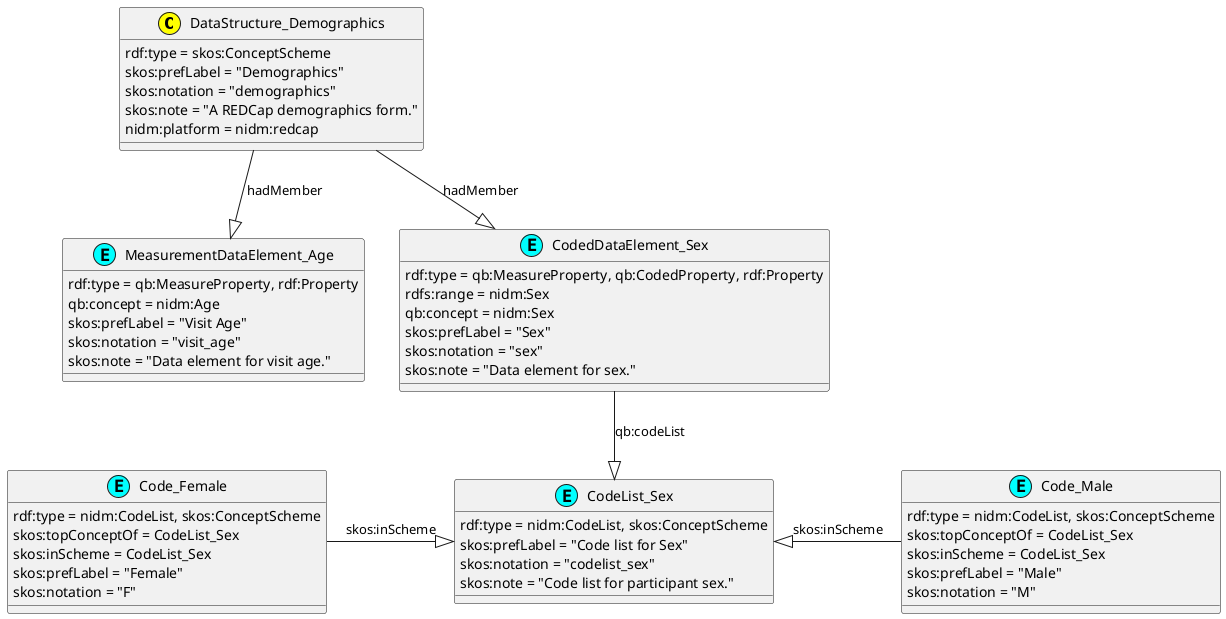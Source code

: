 @startuml

class DataStructure_Demographics << (C, yellow) >> {
    rdf:type = skos:ConceptScheme
    skos:prefLabel = "Demographics"
    skos:notation = "demographics"
    skos:note = "A REDCap demographics form."
    nidm:platform = nidm:redcap
}

class MeasurementDataElement_Age << (E, cyan) >> {
    rdf:type = qb:MeasureProperty, rdf:Property
    qb:concept = nidm:Age
    skos:prefLabel = "Visit Age"
    skos:notation = "visit_age"
    skos:note = "Data element for visit age."
}

class CodedDataElement_Sex << (E, cyan) >> {
    rdf:type = qb:MeasureProperty, qb:CodedProperty, rdf:Property
    rdfs:range = nidm:Sex
    qb:concept = nidm:Sex
    skos:prefLabel = "Sex"
    skos:notation = "sex"
    skos:note = "Data element for sex."
}

class CodeList_Sex << (E, cyan) >> {
    rdf:type = nidm:CodeList, skos:ConceptScheme
    skos:prefLabel = "Code list for Sex"
    skos:notation = "codelist_sex"
    skos:note = "Code list for participant sex."
}

class Code_Female << (E, cyan) >> {
    rdf:type = nidm:CodeList, skos:ConceptScheme
    skos:topConceptOf = CodeList_Sex
    skos:inScheme = CodeList_Sex
    skos:prefLabel = "Female"
    skos:notation = "F"
}

class Code_Male << (E, cyan) >> {
    rdf:type = nidm:CodeList, skos:ConceptScheme
    skos:topConceptOf = CodeList_Sex
    skos:inScheme = CodeList_Sex
    skos:prefLabel = "Male"
    skos:notation = "M"
}

DataStructure_Demographics --|> MeasurementDataElement_Age : hadMember

DataStructure_Demographics --|> CodedDataElement_Sex : hadMember

CodedDataElement_Sex --|> CodeList_Sex  : qb:codeList

Code_Female -|> CodeList_Sex  : skos:inScheme

CodeList_Sex <|- Code_Male : skos:inScheme

@enduml